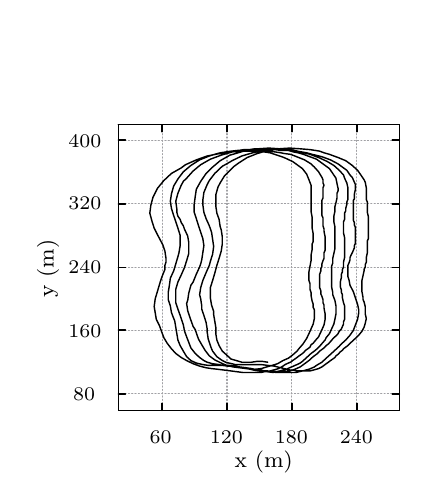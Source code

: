 
\definecolor{ca0a0a4}{RGB}{160,160,164}
\begin{tikzpicture}[baseline={(0,1)},y=0.80pt, x=0.80pt, yscale=-0.53, xscale=0.53, inner sep=0pt, outer sep=0pt]
\scriptsize
\begin{scope}[draw=black,line join=bevel,line cap=rect,even odd rule,line width=0.512pt]
  \begin{scope}[cm={{1.0,0.0,0.0,1.0,(0.0,0.0)}},draw=black,line join=bevel,line cap=rect,line width=0.512pt]
  \end{scope}
  \begin{scope}[cm={{1.006,0.0,0.0,1.006,(0.0,0.0)}},draw=black,line join=bevel,line cap=rect,line width=0.512pt]
  \end{scope}
  \begin{scope}[cm={{1.006,0.0,0.0,1.006,(0.0,0.0)}},draw=ca0a0a4,dash pattern=on 0.40pt off 0.80pt,line join=round,line cap=round,line width=0.400pt]
    \path[draw] (60.5,243.5) -- (298.5,243.5);
  \end{scope}
  \begin{scope}[cm={{1.006,0.0,0.0,1.006,(0.0,0.0)}},draw=black,line join=round,line cap=round,line width=0.512pt]
    \path[draw] (60.5,243.5) -- (66.5,243.5);
    \path[draw] (298.5,243.5) -- (292.5,243.5);
  \end{scope}
  \begin{scope}[cm={{1.006,0.0,0.0,1.006,(0.0,0.0)}},draw=black,line join=bevel,line cap=rect,line width=0.512pt]
  \end{scope}
  \begin{scope}[cm={{1.006,0.0,0.0,1.006,(30.188,251.059)}},draw=black,line join=bevel,line cap=rect,line width=0.512pt]
  \end{scope}
  \begin{scope}[cm={{1.006,0.0,0.0,1.006,(30.188,251.059)}},draw=black,line join=bevel,line cap=rect,line width=0.512pt]
  \end{scope}
  \begin{scope}[cm={{1.006,0.0,0.0,1.006,(30.188,251.059)}},draw=black,line join=bevel,line cap=rect,line width=0.512pt]
  \end{scope}
  \begin{scope}[cm={{1.006,0.0,0.0,1.006,(30.188,251.059)}},draw=black,line join=bevel,line cap=rect,line width=0.512pt]
  \end{scope}
  \begin{scope}[cm={{1.006,0.0,0.0,1.006,(30.188,251.059)}},draw=black,line join=bevel,line cap=rect,line width=0.512pt]
  \end{scope}
  \begin{scope}[cm={{1.006,0.0,0.0,1.006,(22.188,251.059)}},draw=black,line join=bevel,line cap=rect,line width=0.512pt]
    \path[fill=black] (0.0,0.0) node[above right] () {80};
  \end{scope} w
  \begin{scope}[cm={{1.006,0.0,0.0,1.006,(30.188,251.059)}},draw=black,line join=bevel,line cap=rect,line width=0.512pt]
  \end{scope}
  \begin{scope}[cm={{1.006,0.0,0.0,1.006,(0.0,0.0)}},draw=black,line join=bevel,line cap=rect,line width=0.512pt]
  \end{scope}
  \begin{scope}[cm={{1.006,0.0,0.0,1.006,(0.0,0.0)}},draw=ca0a0a4,dash pattern=on 0.40pt off 0.80pt,line join=round,line cap=round,line width=0.400pt]
    \path[draw] (60.5,189.5) -- (298.5,189.5);
  \end{scope}
  \begin{scope}[cm={{1.006,0.0,0.0,1.006,(0.0,0.0)}},draw=black,line join=round,line cap=round,line width=0.512pt]
    \path[draw] (60.5,189.5) -- (66.5,189.5);
    \path[draw] (298.5,189.5) -- (292.5,189.5);
  \end{scope}
  \begin{scope}[cm={{1.006,0.0,0.0,1.006,(0.0,0.0)}},draw=black,line join=bevel,line cap=rect,line width=0.512pt]
  \end{scope}
  \begin{scope}[cm={{1.006,0.0,0.0,1.006,(26.163,196.722)}},draw=black,line join=bevel,line cap=rect,line width=0.512pt]
  \end{scope}
  \begin{scope}[cm={{1.006,0.0,0.0,1.006,(26.163,196.722)}},draw=black,line join=bevel,line cap=rect,line width=0.512pt]
  \end{scope}
  \begin{scope}[cm={{1.006,0.0,0.0,1.006,(26.163,196.722)}},draw=black,line join=bevel,line cap=rect,line width=0.512pt]
  \end{scope}
  \begin{scope}[cm={{1.006,0.0,0.0,1.006,(26.163,196.722)}},draw=black,line join=bevel,line cap=rect,line width=0.512pt]
  \end{scope}
  \begin{scope}[cm={{1.006,0.0,0.0,1.006,(26.163,196.722)}},draw=black,line join=bevel,line cap=rect,line width=0.512pt]
  \end{scope}
  \begin{scope}[cm={{1.006,0.0,0.0,1.006,(18.163,196.722)}},draw=black,line join=bevel,line cap=rect,line width=0.512pt]
    \path[fill=black] (0.0,0.0) node[above right] () {160};
  \end{scope}
  \begin{scope}[cm={{1.006,0.0,0.0,1.006,(26.163,196.722)}},draw=black,line join=bevel,line cap=rect,line width=0.512pt]
  \end{scope}
  \begin{scope}[cm={{1.006,0.0,0.0,1.006,(0.0,0.0)}},draw=black,line join=bevel,line cap=rect,line width=0.512pt]
  \end{scope}
  \begin{scope}[cm={{1.006,0.0,0.0,1.006,(0.0,0.0)}},draw=ca0a0a4,dash pattern=on 0.40pt off 0.80pt,line join=round,line cap=round,line width=0.400pt]
    \path[draw] (60.5,136.5) -- (298.5,136.5);
  \end{scope}
  \begin{scope}[cm={{1.006,0.0,0.0,1.006,(0.0,0.0)}},draw=black,line join=round,line cap=round,line width=0.512pt]
    \path[draw] (60.5,136.5) -- (66.5,136.5);
    \path[draw] (298.5,136.5) -- (292.5,136.5);
  \end{scope}
  \begin{scope}[cm={{1.006,0.0,0.0,1.006,(0.0,0.0)}},draw=black,line join=bevel,line cap=rect,line width=0.512pt]
  \end{scope}
  \begin{scope}[cm={{1.006,0.0,0.0,1.006,(26.163,142.384)}},draw=black,line join=bevel,line cap=rect,line width=0.512pt]
  \end{scope}
  \begin{scope}[cm={{1.006,0.0,0.0,1.006,(26.163,142.384)}},draw=black,line join=bevel,line cap=rect,line width=0.512pt]
  \end{scope}
  \begin{scope}[cm={{1.006,0.0,0.0,1.006,(26.163,142.384)}},draw=black,line join=bevel,line cap=rect,line width=0.512pt]
  \end{scope}
  \begin{scope}[cm={{1.006,0.0,0.0,1.006,(26.163,142.384)}},draw=black,line join=bevel,line cap=rect,line width=0.512pt]
  \end{scope}
  \begin{scope}[cm={{1.006,0.0,0.0,1.006,(26.163,142.384)}},draw=black,line join=bevel,line cap=rect,line width=0.512pt]
  \end{scope}
  \begin{scope}[cm={{1.006,0.0,0.0,1.006,(18.163,142.384)}},draw=black,line join=bevel,line cap=rect,line width=0.512pt]
    \path[fill=black] (0.0,0.0) node[above right] () {240};
  \end{scope}
  \begin{scope}[cm={{1.006,0.0,0.0,1.006,(26.163,142.384)}},draw=black,line join=bevel,line cap=rect,line width=0.512pt]
  \end{scope}
  \begin{scope}[cm={{1.006,0.0,0.0,1.006,(0.0,0.0)}},draw=black,line join=bevel,line cap=rect,line width=0.512pt]
  \end{scope}
  \begin{scope}[cm={{1.006,0.0,0.0,1.006,(0.0,0.0)}},draw=ca0a0a4,dash pattern=on 0.40pt off 0.80pt,line join=round,line cap=round,line width=0.400pt]
    \path[draw] (60.5,82.5) -- (298.5,82.5);
  \end{scope}
  \begin{scope}[cm={{1.006,0.0,0.0,1.006,(0.0,0.0)}},draw=black,line join=round,line cap=round,line width=0.512pt]
    \path[draw] (60.5,82.5) -- (66.5,82.5);
    \path[draw] (298.5,82.5) -- (292.5,82.5);
  \end{scope}
  \begin{scope}[cm={{1.006,0.0,0.0,1.006,(0.0,0.0)}},draw=black,line join=bevel,line cap=rect,line width=0.512pt]
  \end{scope}
  \begin{scope}[cm={{1.006,0.0,0.0,1.006,(26.163,88.047)}},draw=black,line join=bevel,line cap=rect,line width=0.512pt]
  \end{scope}
  \begin{scope}[cm={{1.006,0.0,0.0,1.006,(26.163,88.047)}},draw=black,line join=bevel,line cap=rect,line width=0.512pt]
  \end{scope}
  \begin{scope}[cm={{1.006,0.0,0.0,1.006,(26.163,88.047)}},draw=black,line join=bevel,line cap=rect,line width=0.512pt]
  \end{scope}
  \begin{scope}[cm={{1.006,0.0,0.0,1.006,(26.163,88.047)}},draw=black,line join=bevel,line cap=rect,line width=0.512pt]
  \end{scope}
  \begin{scope}[cm={{1.006,0.0,0.0,1.006,(26.163,88.047)}},draw=black,line join=bevel,line cap=rect,line width=0.512pt]
  \end{scope}
  \begin{scope}[cm={{1.006,0.0,0.0,1.006,(18.163,88.047)}},draw=black,line join=bevel,line cap=rect,line width=0.512pt]
    \path[fill=black] (0.0,0.0) node[above right] () {320};
  \end{scope}
  \begin{scope}[cm={{1.006,0.0,0.0,1.006,(26.163,88.047)}},draw=black,line join=bevel,line cap=rect,line width=0.512pt]
  \end{scope}
  \begin{scope}[cm={{1.006,0.0,0.0,1.006,(0.0,0.0)}},draw=black,line join=bevel,line cap=rect,line width=0.512pt]
  \end{scope}
  \begin{scope}[cm={{1.006,0.0,0.0,1.006,(0.0,0.0)}},draw=ca0a0a4,dash pattern=on 0.40pt off 0.80pt,line join=round,line cap=round,line width=0.400pt]
    \path[draw] (60.5,28.5) -- (298.5,28.5);
  \end{scope}
  \begin{scope}[cm={{1.006,0.0,0.0,1.006,(0.0,0.0)}},draw=black,line join=round,line cap=round,line width=0.512pt]
    \path[draw] (60.5,28.5) -- (66.5,28.5);
    \path[draw] (298.5,28.5) -- (292.5,28.5);
  \end{scope}
  \begin{scope}[cm={{1.006,0.0,0.0,1.006,(0.0,0.0)}},draw=black,line join=bevel,line cap=rect,line width=0.512pt]
  \end{scope}
  \begin{scope}[cm={{1.006,0.0,0.0,1.006,(26.163,34.716)}},draw=black,line join=bevel,line cap=rect,line width=0.512pt]
  \end{scope}
  \begin{scope}[cm={{1.006,0.0,0.0,1.006,(26.163,34.716)}},draw=black,line join=bevel,line cap=rect,line width=0.512pt]
  \end{scope}
  \begin{scope}[cm={{1.006,0.0,0.0,1.006,(26.163,34.716)}},draw=black,line join=bevel,line cap=rect,line width=0.512pt]
  \end{scope}
  \begin{scope}[cm={{1.006,0.0,0.0,1.006,(26.163,34.716)}},draw=black,line join=bevel,line cap=rect,line width=0.512pt]
  \end{scope}
  \begin{scope}[cm={{1.006,0.0,0.0,1.006,(26.163,34.716)}},draw=black,line join=bevel,line cap=rect,line width=0.512pt]
  \end{scope}
  \begin{scope}[cm={{1.006,0.0,0.0,1.006,(18.163,34.716)}},draw=black,line join=bevel,line cap=rect,line width=0.512pt]
    \path[fill=black] (0.0,0.0) node[above right] () {400};
  \end{scope}
  \begin{scope}[cm={{1.006,0.0,0.0,1.006,(26.163,34.716)}},draw=black,line join=bevel,line cap=rect,line width=0.512pt]
  \end{scope}
  \begin{scope}[cm={{1.006,0.0,0.0,1.006,(0.0,0.0)}},draw=black,line join=bevel,line cap=rect,line width=0.512pt]
  \end{scope}
  \begin{scope}[cm={{1.006,0.0,0.0,1.006,(0.0,0.0)}},draw=ca0a0a4,dash pattern=on 0.40pt off 0.80pt,line join=round,line cap=round,line width=0.400pt]
    \path[draw] (97.5,257.5) -- (97.5,15.5);
  \end{scope}
  \begin{scope}[cm={{1.006,0.0,0.0,1.006,(0.0,0.0)}},draw=black,line join=round,line cap=round,line width=0.512pt]
    \path[draw] (97.5,257.5) -- (97.5,251.5);
    \path[draw] (97.5,15.5) -- (97.5,21.5);
  \end{scope}
  \begin{scope}[cm={{1.006,0.0,0.0,1.006,(0.0,0.0)}},draw=black,line join=bevel,line cap=rect,line width=0.512pt]
  \end{scope}
  \begin{scope}[cm={{1.006,0.0,0.0,1.006,(87.544,279.234)}},draw=black,line join=bevel,line cap=rect,line width=0.512pt]
  \end{scope}
  \begin{scope}[cm={{1.006,0.0,0.0,1.006,(87.544,279.234)}},draw=black,line join=bevel,line cap=rect,line width=0.512pt]
  \end{scope}
  \begin{scope}[cm={{1.006,0.0,0.0,1.006,(87.544,279.234)}},draw=black,line join=bevel,line cap=rect,line width=0.512pt]
  \end{scope}
  \begin{scope}[cm={{1.006,0.0,0.0,1.006,(87.544,279.234)}},draw=black,line join=bevel,line cap=rect,line width=0.512pt]
  \end{scope}
  \begin{scope}[cm={{1.006,0.0,0.0,1.006,(87.544,279.234)}},draw=black,line join=bevel,line cap=rect,line width=0.512pt]
  \end{scope}
  \begin{scope}[cm={{1.006,0.0,0.0,1.006,(87.544,287.234)}},draw=black,line join=bevel,line cap=rect,line width=0.512pt]
    \path[fill=black] (0.0,0.0) node[above right] () {60};
  \end{scope}
  \begin{scope}[cm={{1.006,0.0,0.0,1.006,(87.544,279.234)}},draw=black,line join=bevel,line cap=rect,line width=0.512pt]
  \end{scope}
  \begin{scope}[cm={{1.006,0.0,0.0,1.006,(0.0,0.0)}},draw=black,line join=bevel,line cap=rect,line width=0.512pt]
  \end{scope}
  \begin{scope}[cm={{1.006,0.0,0.0,1.006,(0.0,0.0)}},draw=ca0a0a4,dash pattern=on 0.40pt off 0.80pt,line join=round,line cap=round,line width=0.400pt]
    \path[draw] (152.5,257.5) -- (152.5,15.5);
  \end{scope}
  \begin{scope}[cm={{1.006,0.0,0.0,1.006,(0.0,0.0)}},draw=black,line join=round,line cap=round,line width=0.512pt]
    \path[draw] (152.5,257.5) -- (152.5,251.5);
    \path[draw] (152.5,15.5) -- (152.5,21.5);
  \end{scope}
  \begin{scope}[cm={{1.006,0.0,0.0,1.006,(0.0,0.0)}},draw=black,line join=bevel,line cap=rect,line width=0.512pt]
  \end{scope}
  \begin{scope}[cm={{1.006,0.0,0.0,1.006,(138.863,279.234)}},draw=black,line join=bevel,line cap=rect,line width=0.512pt]
  \end{scope}
  \begin{scope}[cm={{1.006,0.0,0.0,1.006,(138.863,279.234)}},draw=black,line join=bevel,line cap=rect,line width=0.512pt]
  \end{scope}
  \begin{scope}[cm={{1.006,0.0,0.0,1.006,(138.863,279.234)}},draw=black,line join=bevel,line cap=rect,line width=0.512pt]
  \end{scope}
  \begin{scope}[cm={{1.006,0.0,0.0,1.006,(138.863,279.234)}},draw=black,line join=bevel,line cap=rect,line width=0.512pt]
  \end{scope}
  \begin{scope}[cm={{1.006,0.0,0.0,1.006,(138.863,279.234)}},draw=black,line join=bevel,line cap=rect,line width=0.512pt]
  \end{scope}
  \begin{scope}[cm={{1.006,0.0,0.0,1.006,(138.863,287.234)}},draw=black,line join=bevel,line cap=rect,line width=0.512pt]
    \path[fill=black] (0.0,0.0) node[above right] () {120};
  \end{scope}
  \begin{scope}[cm={{1.006,0.0,0.0,1.006,(138.863,279.234)}},draw=black,line join=bevel,line cap=rect,line width=0.512pt]
  \end{scope}
  \begin{scope}[cm={{1.006,0.0,0.0,1.006,(0.0,0.0)}},draw=black,line join=bevel,line cap=rect,line width=0.512pt]
  \end{scope}
  \begin{scope}[cm={{1.006,0.0,0.0,1.006,(0.0,0.0)}},draw=ca0a0a4,dash pattern=on 0.40pt off 0.80pt,line join=round,line cap=round,line width=0.400pt]
    \path[draw] (207.5,257.5) -- (207.5,15.5);
  \end{scope}
  \begin{scope}[cm={{1.006,0.0,0.0,1.006,(0.0,0.0)}},draw=black,line join=round,line cap=round,line width=0.512pt]
    \path[draw] (207.5,257.5) -- (207.5,251.5);
    \path[draw] (207.5,15.5) -- (207.5,21.5);
  \end{scope}
  \begin{scope}[cm={{1.006,0.0,0.0,1.006,(0.0,0.0)}},draw=black,line join=bevel,line cap=rect,line width=0.512pt]
  \end{scope}
  \begin{scope}[cm={{1.006,0.0,0.0,1.006,(194.206,279.234)}},draw=black,line join=bevel,line cap=rect,line width=0.512pt]
  \end{scope}
  \begin{scope}[cm={{1.006,0.0,0.0,1.006,(194.206,279.234)}},draw=black,line join=bevel,line cap=rect,line width=0.512pt]
  \end{scope}
  \begin{scope}[cm={{1.006,0.0,0.0,1.006,(194.206,279.234)}},draw=black,line join=bevel,line cap=rect,line width=0.512pt]
  \end{scope}
  \begin{scope}[cm={{1.006,0.0,0.0,1.006,(194.206,279.234)}},draw=black,line join=bevel,line cap=rect,line width=0.512pt]
  \end{scope}
  \begin{scope}[cm={{1.006,0.0,0.0,1.006,(194.206,279.234)}},draw=black,line join=bevel,line cap=rect,line width=0.512pt]
  \end{scope}
  \begin{scope}[cm={{1.006,0.0,0.0,1.006,(194.206,287.234)}},draw=black,line join=bevel,line cap=rect,line width=0.512pt]
    \path[fill=black] (0.0,0.0) node[above right] () {180};
  \end{scope}
  \begin{scope}[cm={{1.006,0.0,0.0,1.006,(194.206,279.234)}},draw=black,line join=bevel,line cap=rect,line width=0.512pt]
  \end{scope}
  \begin{scope}[cm={{1.006,0.0,0.0,1.006,(0.0,0.0)}},draw=black,line join=bevel,line cap=rect,line width=0.512pt]
  \end{scope}
  \begin{scope}[cm={{1.006,0.0,0.0,1.006,(0.0,0.0)}},draw=ca0a0a4,dash pattern=on 0.40pt off 0.80pt,line join=round,line cap=round,line width=0.400pt]
    \path[draw] (262.5,257.5) -- (262.5,21.5) -- (262.5,21.5) --
      (262.5,15.5);
  \end{scope}
  \begin{scope}[cm={{1.006,0.0,0.0,1.006,(0.0,0.0)}},draw=black,line join=round,line cap=round,line width=0.512pt]
    \path[draw] (262.5,257.5) -- (262.5,251.5);
    \path[draw] (262.5,15.5) -- (262.5,21.5);
  \end{scope}
  \begin{scope}[cm={{1.006,0.0,0.0,1.006,(0.0,0.0)}},draw=black,line join=bevel,line cap=rect,line width=0.512pt]
  \end{scope}
  \begin{scope}[cm={{1.006,0.0,0.0,1.006,(249.55,279.234)}},draw=black,line join=bevel,line cap=rect,line width=0.512pt]
  \end{scope}
  \begin{scope}[cm={{1.006,0.0,0.0,1.006,(249.55,279.234)}},draw=black,line join=bevel,line cap=rect,line width=0.512pt]
  \end{scope}
  \begin{scope}[cm={{1.006,0.0,0.0,1.006,(249.55,279.234)}},draw=black,line join=bevel,line cap=rect,line width=0.512pt]
  \end{scope}
  \begin{scope}[cm={{1.006,0.0,0.0,1.006,(249.55,279.234)}},draw=black,line join=bevel,line cap=rect,line width=0.512pt]
  \end{scope}
  \begin{scope}[cm={{1.006,0.0,0.0,1.006,(249.55,279.234)}},draw=black,line join=bevel,line cap=rect,line width=0.512pt]
  \end{scope}
  \begin{scope}[cm={{1.006,0.0,0.0,1.006,(249.55,287.234)}},draw=black,line join=bevel,line cap=rect,line width=0.512pt]
    \path[fill=black] (0.0,0.0) node[above right] () {240};
  \end{scope}
  \begin{scope}[cm={{1.006,0.0,0.0,1.006,(249.55,279.234)}},draw=black,line join=bevel,line cap=rect,line width=0.512pt]
  \end{scope}
  \begin{scope}[cm={{1.006,0.0,0.0,1.006,(0.0,0.0)}},draw=black,line join=bevel,line cap=rect,line width=0.512pt]
  \end{scope}
  \begin{scope}[cm={{1.006,0.0,0.0,1.006,(0.0,0.0)}},draw=black,line join=round,line cap=round,line width=0.512pt]
    \path[draw] (60.5,15.5) -- (60.5,257.5) -- (298.5,257.5) --
      (298.5,15.5) -- (60.5,15.5);
  \end{scope}
  \begin{scope}[cm={{1.006,0.0,0.0,1.006,(0.0,0.0)}},draw=black,line join=bevel,line cap=rect,line width=0.512pt]
  \end{scope}
  \begin{scope}[cm={{0.0,-1.006,1.006,0.0,(16.603,163.013)}},draw=black,line join=bevel,line cap=rect,line width=0.512pt]
  \end{scope}
  \begin{scope}[cm={{0.0,-1.006,1.006,0.0,(16.603,163.013)}},draw=black,line join=bevel,line cap=rect,line width=0.512pt]
  \end{scope}
  \begin{scope}[cm={{0.0,-1.006,1.006,0.0,(16.603,163.013)}},draw=black,line join=bevel,line cap=rect,line width=0.512pt]
  \end{scope}
  \begin{scope}[cm={{0.0,-1.006,1.006,0.0,(16.603,163.013)}},draw=black,line join=bevel,line cap=rect,line width=0.512pt]
  \end{scope}
  \begin{scope}[cm={{0.0,-1.006,1.006,0.0,(16.603,163.013)}},draw=black,line join=bevel,line cap=rect,line width=0.512pt]
  \end{scope}
  \begin{scope}[cm={{0.0,-1.006,1.006,0.0,(-8.603,163.013)}},draw=black,line join=bevel,line cap=rect,line width=0.512pt]
    \path[fill=black] (0.0,0.0) node[above right] () {\rotatebox{90}{\footnotesize y (m)}};
  \end{scope}
  \begin{scope}[cm={{0.0,-1.006,1.006,0.0,(16.603,163.013)}},draw=black,line join=bevel,line cap=rect,line width=0.512pt]
  \end{scope}
  \begin{scope}[cm={{1.006,0.0,0.0,1.006,(143.894,317.472)}},draw=black,line join=bevel,line cap=rect,line width=0.512pt]
  \end{scope}
  \begin{scope}[cm={{1.006,0.0,0.0,1.006,(143.894,317.472)}},draw=black,line join=bevel,line cap=rect,line width=0.512pt]
  \end{scope}
  \begin{scope}[cm={{1.006,0.0,0.0,1.006,(143.894,317.472)}},draw=black,line join=bevel,line cap=rect,line width=0.512pt]
  \end{scope}
  \begin{scope}[cm={{1.006,0.0,0.0,1.006,(143.894,317.472)}},draw=black,line join=bevel,line cap=rect,line width=0.512pt]
  \end{scope}
  \begin{scope}[cm={{1.006,0.0,0.0,1.006,(143.894,317.472)}},draw=black,line join=bevel,line cap=rect,line width=0.512pt]
  \end{scope}
  \begin{scope}[cm={{1.006,0.0,0.0,1.006,(159.894,312.472)}},draw=black,line join=bevel,line cap=rect,line width=0.512pt]
    \path[fill=black] (0.0,0.0) node[above right] () {\footnotesize x (m)};
  \end{scope}
  \begin{scope}[cm={{1.006,0.0,0.0,1.006,(143.894,317.472)}},draw=black,line join=bevel,line cap=rect,line width=0.512pt]
  \end{scope}
  \begin{scope}[cm={{1.006,0.0,0.0,1.006,(0.0,0.0)}},draw=black,line join=bevel,line cap=rect,line width=0.512pt]
  \end{scope}
  \begin{scope}[cm={{1.006,0.0,0.0,1.006,(0.0,0.0)}},draw=black,line join=bevel,line cap=rect,line width=0.512pt]
  \end{scope}
  \begin{scope}[cm={{1.006,0.0,0.0,1.006,(0.0,0.0)}},draw=black,line join=bevel,line cap=rect,line width=0.512pt]
  \end{scope}
  \begin{scope}[cm={{1.006,0.0,0.0,1.006,(0.0,0.0)}},draw=black,line join=round,line cap=round,line width=0.512pt]
    \path[draw] (176.0,222.7) -- (176.0,222.7) -- (176.0,222.7) --
      (181.5,222.1) -- (181.5,222.1) -- (181.5,222.1) --
      (186.1,220.7) -- (186.1,220.7) -- (190.7,219.4) --
      (190.7,219.4) -- (195.3,218.0) -- (195.3,218.0) --
      (195.3,218.0) -- (199.9,215.3) -- (199.9,215.3) --
      (204.5,213.3) -- (204.5,213.3) -- (204.5,213.3) --
      (208.1,210.6) -- (208.1,210.6) -- (208.1,210.6) --
      (211.8,207.3) -- (211.8,207.3) -- (214.5,203.9) --
      (216.4,201.9) -- (216.4,201.9) -- (217.3,200.6) --
      (217.3,200.6) -- (220.0,196.5) -- (220.0,196.5) --
      (221.9,192.5) -- (221.9,192.5) -- (222.8,190.5) --
      (222.8,190.5) -- (224.6,186.4) -- (224.6,186.4) --
      (225.5,184.4) -- (225.5,184.4) -- (226.5,179.7) --
      (226.5,177.0) -- (226.5,175.0) -- (226.5,175.0) --
      (226.5,172.3) -- (225.5,170.3) -- (225.5,167.6) --
      (224.6,164.9) -- (224.6,164.9) -- (224.6,164.9) --
      (223.7,160.2) -- (223.7,157.6) -- (222.8,154.9) --
      (222.8,154.9) -- (222.8,152.2) -- (222.8,150.2) --
      (221.9,147.5) -- (221.9,147.5) -- (221.9,147.5) --
      (221.9,142.1) -- (221.9,140.1) -- (221.9,140.1) --
      (221.9,140.1) -- (222.8,135.4) -- (222.8,135.4) --
      (223.7,130.7) -- (223.7,130.7) -- (223.7,126.0) --
      (223.7,126.0) -- (223.7,126.0) -- (224.6,121.3) --
      (224.6,119.3) -- (224.6,116.6) -- (224.6,116.6) --
      (225.5,114.5) -- (225.5,112.5) -- (225.5,112.5) --
      (225.5,107.8) -- (225.5,107.8) -- (225.5,107.8) --
      (224.6,103.1) -- (224.6,103.1) -- (224.6,98.4) --
      (224.6,98.4) -- (224.6,96.4) -- (224.6,93.7) --
      (224.6,93.7) -- (223.7,89.0) -- (223.7,89.0) --
      (223.7,89.0) -- (223.7,85.0) -- (223.7,85.0) --
      (223.7,80.3) -- (223.7,80.3) -- (223.7,80.3) --
      (223.7,76.2) -- (223.7,76.2) -- (223.7,71.5) --
      (223.7,71.5) -- (223.7,69.5) -- (223.7,66.8) --
      (223.7,66.8) -- (221.9,62.1) -- (221.9,62.1) --
      (221.9,62.1) -- (220.0,57.4) -- (220.0,57.4) --
      (216.4,52.7) -- (216.4,52.7) -- (216.4,52.7) --
      (210.9,48.7) -- (208.1,46.7) -- (208.1,46.7) --
      (200.8,43.3) -- (200.8,43.3) -- (197.1,42.0) --
      (197.1,42.0) -- (188.9,39.3) -- (188.9,39.3) --
      (188.9,39.3) -- (179.7,37.9) -- (175.1,37.9) --
      (175.1,37.9) -- (175.1,37.9) -- (165.0,37.9) --
      (165.0,37.9) -- (155.9,38.6) -- (155.9,38.6) --
      (155.9,38.6) -- (145.8,40.0) -- (145.8,40.0) --
      (135.7,42.0) -- (135.7,42.0) -- (135.7,42.0) --
      (126.5,45.3) -- (126.5,45.3) -- (117.3,49.4) --
      (117.3,49.4) -- (113.7,52.1) -- (113.7,52.1) --
      (105.4,56.8) -- (105.4,56.8) -- (99.0,62.8) --
      (99.0,62.8) -- (99.0,62.8) -- (93.5,69.5) --
      (93.5,69.5) -- (93.5,69.5) -- (89.8,76.9) --
      (89.8,76.9) -- (88.0,83.6) -- (88.0,83.6) --
      (87.1,90.4) -- (87.1,90.4) -- (87.1,90.4) --
      (88.9,97.1) -- (88.9,97.1) -- (88.9,97.1) --
      (90.8,103.1) -- (90.8,103.1) -- (93.5,108.5) --
      (95.3,111.9) -- (95.3,111.9) -- (95.3,111.9) --
      (98.1,117.2) -- (98.1,117.2) -- (99.9,122.6) --
      (99.9,122.6) -- (99.9,122.6) -- (100.8,128.7) --
      (100.8,132.0) -- (99.9,134.7) -- (99.9,134.7) --
      (99.9,138.1) -- (99.9,138.1) -- (97.2,144.8) --
      (96.3,147.5) -- (95.3,150.8) -- (95.3,150.8) --
      (95.3,150.8) -- (93.5,156.9) -- (93.5,156.9) --
      (91.7,162.9) -- (91.7,162.9) -- (91.7,162.9) --
      (90.8,169.6) -- (90.8,169.6) -- (91.7,175.0) --
      (91.7,175.0) -- (91.7,175.0) -- (92.6,180.4) --
      (92.6,180.4) -- (95.3,185.8) -- (95.3,185.8) --
      (95.3,185.8) -- (97.2,191.1) -- (97.2,191.1) --
      (99.0,195.9) -- (99.0,195.9) -- (99.0,195.9) --
      (101.8,200.6) -- (101.8,200.6) -- (105.4,205.3) --
      (105.4,205.3) -- (105.4,205.3) -- (109.1,209.3) --
      (109.1,209.3) -- (113.7,212.7) -- (113.7,212.7) --
      (113.7,212.7) -- (118.3,215.3) -- (118.3,215.3) --
      (123.8,218.0) -- (123.8,218.0) -- (123.8,218.0) --
      (129.3,220.0) -- (129.3,220.0) -- (129.3,220.0) --
      (134.8,221.4) -- (134.8,221.4) -- (139.4,222.1) --
      (139.4,222.1) -- (144.9,222.7) -- (144.9,222.7) --
      (144.9,222.7) -- (150.4,223.4) -- (150.4,223.4) --
      (155.9,224.1) -- (155.9,224.1) -- (155.9,224.1) --
      (160.4,224.7) -- (160.4,224.7) -- (160.4,224.7) --
      (165.9,225.4) -- (165.9,225.4) -- (171.4,225.4) --
      (171.4,225.4) -- (176.0,225.4) -- (176.0,225.4) --
      (178.8,225.4) -- (181.5,225.4) -- (184.3,224.7) --
      (186.1,224.7) -- (186.1,224.7) -- (188.9,224.1) --
      (191.6,223.4) -- (191.6,223.4) -- (196.2,222.1) --
      (196.2,222.1) -- (196.2,222.1) -- (199.9,220.0) --
      (201.7,218.7) -- (204.5,217.4) -- (204.5,217.4) --
      (206.3,216.7) -- (208.1,215.3) -- (210.0,214.0) --
      (211.8,212.7) -- (211.8,212.7) -- (213.6,211.3) --
      (215.5,210.0) -- (217.3,208.6) -- (219.1,206.6) --
      (219.1,206.6) -- (221.0,205.3) -- (222.8,203.9) --
      (223.7,201.9) -- (225.5,200.6) -- (225.5,200.6) --
      (225.5,200.6) -- (228.3,197.2) -- (230.1,195.2) --
      (231.0,193.2) -- (231.0,193.2) -- (232.0,191.1) --
      (232.9,189.1) -- (233.8,187.1) -- (233.8,187.1) --
      (234.7,185.1) -- (234.7,185.1) -- (235.6,180.4) --
      (235.6,180.4) -- (235.6,175.7) -- (235.6,175.7) --
      (235.6,175.7) -- (234.7,171.0) -- (234.7,168.3) --
      (233.8,166.3) -- (233.8,166.3) -- (233.8,163.6) --
      (232.9,160.9) -- (232.0,158.9) -- (232.0,156.2) --
      (232.0,156.2) -- (231.0,153.5) -- (231.0,151.5) --
      (231.0,148.8) -- (231.0,146.8) -- (231.0,146.8) --
      (231.0,146.8) -- (231.0,142.1) -- (232.0,139.4) --
      (232.0,137.4) -- (232.0,137.4) -- (232.9,135.4) --
      (232.9,133.4) -- (233.8,130.7) -- (233.8,130.7) --
      (234.7,128.7) -- (234.7,128.7) -- (234.7,124.0) --
      (235.6,121.9) -- (235.6,119.9) -- (235.6,119.9) --
      (235.6,117.2) -- (235.6,115.2) -- (235.6,112.5) --
      (235.6,110.5) -- (235.6,110.5) -- (235.6,110.5) --
      (234.7,105.8) -- (234.7,103.8) -- (233.8,101.1) --
      (233.8,101.1) -- (233.8,99.1) -- (233.8,97.1) --
      (233.8,94.4) -- (232.9,92.4) -- (232.9,92.4) --
      (232.9,90.4) -- (232.9,90.4) -- (232.9,85.7) --
      (232.9,85.7) -- (232.9,85.7) -- (232.9,81.6) --
      (232.9,79.6) -- (233.8,77.6) -- (233.8,75.6) --
      (233.8,75.6) -- (233.8,72.9) -- (233.8,70.9) --
      (233.8,68.9) -- (234.7,66.8) -- (234.7,66.8) --
      (233.8,64.8) -- (233.8,62.1) -- (232.9,60.1) --
      (232.9,60.1) -- (232.9,60.1) -- (230.1,55.4) --
      (230.1,55.4) -- (226.5,51.4) -- (223.7,48.7) --
      (223.7,48.7) -- (223.7,48.7) -- (218.2,45.3) --
      (218.2,45.3) -- (218.2,45.3) -- (210.0,42.0) --
      (206.3,40.6) -- (201.7,40.0) -- (198.0,39.3) --
      (193.5,38.6) -- (193.5,38.6) -- (188.9,37.9) --
      (184.3,37.3) -- (179.7,37.3) -- (179.7,37.3) --
      (179.7,37.3) -- (170.5,37.3) -- (165.9,37.3) --
      (161.4,37.3) -- (155.9,37.9) -- (155.9,37.9) --
      (155.9,37.9) -- (146.7,39.3) -- (142.1,40.6) --
      (142.1,40.6) -- (137.5,42.0) -- (137.5,42.0) --
      (129.3,45.3) -- (129.3,45.3) -- (129.3,45.3) --
      (121.9,50.0) -- (121.9,50.0) -- (115.5,55.4) --
      (115.5,55.4) -- (115.5,55.4) -- (110.9,61.5) --
      (110.9,61.5) -- (107.3,67.5) -- (107.3,67.5) --
      (107.3,67.5) -- (105.4,74.2) -- (105.4,74.2) --
      (104.5,80.3) -- (104.5,80.3) -- (105.4,86.3) --
      (105.4,86.3) -- (105.4,86.3) -- (107.3,92.4) --
      (107.3,92.4) -- (107.3,92.4) -- (109.1,97.7) --
      (109.1,97.7) -- (110.9,103.1) -- (110.9,103.1) --
      (112.8,109.2) -- (112.8,109.2) -- (112.8,109.2) --
      (112.8,115.2) -- (112.8,117.9) -- (112.8,117.9) --
      (112.8,117.9) -- (111.8,124.0) -- (110.9,127.3) --
      (110.9,127.3) -- (110.9,127.3) -- (109.1,133.4) --
      (109.1,133.4) -- (107.3,139.4) -- (107.3,139.4) --
      (104.5,145.5) -- (104.5,145.5) -- (104.5,145.5) --
      (103.6,152.2) -- (103.6,152.2) -- (103.6,152.2) --
      (102.7,157.6) -- (102.7,157.6) -- (102.7,163.6) --
      (102.7,163.6) -- (102.7,163.6) -- (104.5,169.0) --
      (104.5,169.0) -- (105.4,174.4) -- (106.3,177.0) --
      (106.3,177.0) -- (106.3,177.0) -- (108.2,181.7) --
      (108.2,181.7) -- (109.1,187.1) -- (109.1,187.1) --
      (109.1,187.1) -- (110.0,192.5) -- (110.0,192.5) --
      (110.9,197.9) -- (110.9,197.9) -- (110.9,197.9) --
      (112.8,202.6) -- (112.8,202.6) -- (115.5,207.3) --
      (115.5,207.3) -- (115.5,207.3) -- (118.3,212.0) --
      (118.3,212.0) -- (121.9,215.3) -- (121.9,215.3) --
      (121.9,215.3) -- (126.5,217.4) -- (126.5,217.4) --
      (132.0,218.7) -- (132.0,218.7) -- (132.0,218.7) --
      (136.6,219.4) -- (136.6,219.4) -- (141.2,219.4) --
      (141.2,219.4) -- (141.2,219.4) -- (146.7,219.4) --
      (146.7,219.4) -- (151.3,219.4) -- (154.0,219.4) --
      (154.0,219.4) -- (154.0,219.4) -- (159.5,220.0) --
      (159.5,220.0) -- (159.5,220.0) -- (164.1,221.4) --
      (164.1,221.4) -- (169.6,222.1) -- (172.4,222.7) --
      (172.4,222.7) -- (175.1,223.4) -- (175.1,223.4) --
      (180.6,224.1) -- (180.6,224.1) -- (186.1,224.7) --
      (186.1,224.7) -- (186.1,224.7) -- (191.6,225.4) --
      (191.6,225.4) -- (197.1,224.1) -- (197.1,224.1) --
      (197.1,224.1) -- (202.6,222.7) -- (202.6,222.7) --
      (207.2,220.7) -- (207.2,220.7) -- (207.2,220.7) --
      (211.8,218.7) -- (214.5,217.4) -- (214.5,217.4) --
      (216.4,216.0) -- (216.4,216.0) -- (220.0,212.7) --
      (220.0,212.7) -- (223.7,209.3) -- (223.7,209.3) --
      (223.7,209.3) -- (227.4,206.6) -- (227.4,206.6) --
      (227.4,206.6) -- (231.0,203.2) -- (231.0,203.2) --
      (233.8,199.9) -- (235.6,197.9) -- (235.6,197.9) --
      (236.5,195.9) -- (236.5,195.9) -- (239.3,192.5) --
      (239.3,192.5) -- (241.1,188.5) -- (241.1,188.5) --
      (241.1,188.5) -- (243.0,184.4) -- (243.0,184.4) --
      (243.9,180.4) -- (243.9,180.4) -- (243.9,180.4) --
      (244.8,175.7) -- (244.8,175.7) -- (244.8,171.0) --
      (244.8,171.0) -- (244.8,169.0) -- (244.8,169.0) --
      (243.9,164.3) -- (243.9,164.3) -- (243.9,164.3) --
      (242.1,159.6) -- (242.1,157.6) -- (242.1,157.6) --
      (241.1,152.8) -- (241.1,152.8) -- (241.1,152.8) --
      (241.1,148.1) -- (241.1,148.1) -- (241.1,148.1) --
      (241.1,143.4) -- (241.1,143.4) -- (241.1,139.4) --
      (241.1,139.4) -- (241.1,135.4) -- (241.1,135.4) --
      (242.1,132.7) -- (242.1,132.7) -- (242.1,128.7) --
      (242.1,128.7) -- (242.1,128.7) -- (243.0,124.6) --
      (243.0,124.6) -- (243.9,120.6) -- (243.9,120.6) --
      (243.9,120.6) -- (243.9,115.9) -- (243.9,115.9) --
      (243.9,111.9) -- (243.9,111.9) -- (243.9,109.8) --
      (243.9,109.8) -- (243.9,105.8) -- (243.9,103.8) --
      (243.9,103.8) -- (243.9,101.8) -- (243.9,101.8) --
      (243.0,97.7) -- (243.0,97.7) -- (243.0,97.7) --
      (243.0,93.0) -- (243.0,93.0) -- (243.9,89.0) --
      (243.9,89.0) -- (243.9,89.0) -- (243.9,85.0) --
      (243.9,85.0) -- (244.8,81.6) -- (244.8,81.6) --
      (245.7,77.6) -- (245.7,77.6) -- (245.7,77.6) --
      (245.7,73.6) -- (246.6,71.5) -- (246.6,69.5) --
      (246.6,69.5) -- (246.6,69.5) -- (245.7,65.5) --
      (245.7,65.5) -- (244.8,60.8) -- (244.8,60.8) --
      (244.8,60.8) -- (242.1,56.8) -- (242.1,56.8) --
      (239.3,52.7) -- (239.3,52.7) -- (239.3,52.7) --
      (233.8,48.7) -- (233.8,48.7) -- (233.8,48.7) --
      (228.3,44.7) -- (228.3,44.7) -- (221.0,42.0) --
      (217.3,40.6) -- (212.7,39.3) -- (212.7,39.3) --
      (209.0,38.6) -- (204.5,37.3) -- (204.5,37.3) --
      (195.3,36.6) -- (195.3,36.6) -- (195.3,36.6) --
      (186.1,35.9) -- (180.6,35.9) -- (176.0,35.9) --
      (176.0,35.9) -- (171.4,36.6) -- (166.9,36.6) --
      (162.3,37.3) -- (162.3,37.3) -- (156.8,38.6) --
      (156.8,38.6) -- (147.6,41.3) -- (147.6,41.3) --
      (138.4,44.7) -- (138.4,44.7) -- (138.4,44.7) --
      (130.2,49.4) -- (130.2,49.4) -- (130.2,49.4) --
      (123.8,54.7) -- (123.8,54.7) -- (118.3,60.8) --
      (115.5,63.5) -- (113.7,66.8) -- (113.7,66.8) --
      (113.7,66.8) -- (110.9,73.6) -- (110.9,73.6) --
      (109.1,80.3) -- (109.1,80.3) -- (109.1,80.3) --
      (110.0,87.0) -- (110.0,89.7) -- (110.9,93.0) --
      (110.9,93.0) -- (112.8,95.7) -- (113.7,98.4) --
      (115.5,101.1) -- (115.5,101.1) -- (116.4,103.8) --
      (116.4,103.8) -- (119.2,109.8) -- (119.2,109.8) --
      (120.1,115.2) -- (120.1,115.2) -- (120.1,118.6) --
      (120.1,118.6) -- (120.1,124.6) -- (120.1,124.6) --
      (120.1,124.6) -- (118.3,130.7) -- (118.3,130.7) --
      (116.4,136.7) -- (116.4,136.7) -- (116.4,136.7) --
      (113.7,142.8) -- (113.7,142.8) -- (110.9,148.8) --
      (110.9,148.8) -- (110.9,148.8) -- (109.1,154.9) --
      (109.1,154.9) -- (109.1,160.9) -- (109.1,160.9) --
      (109.1,160.9) -- (109.1,166.3) -- (109.1,166.3) --
      (110.9,171.7) -- (110.9,171.7) -- (110.9,171.7) --
      (112.8,177.0) -- (113.7,179.7) -- (113.7,179.7) --
      (115.5,185.1) -- (115.5,185.1) -- (115.5,185.1) --
      (116.4,189.8) -- (117.3,192.5) -- (117.3,192.5) --
      (118.3,195.2) -- (118.3,195.2) -- (120.1,199.9) --
      (120.1,199.9) -- (120.1,199.9) -- (121.9,204.6) --
      (121.9,204.6) -- (125.6,209.3) -- (125.6,209.3) --
      (129.3,212.7) -- (129.3,212.7) -- (129.3,212.7) --
      (132.9,215.3) -- (135.7,216.7) -- (135.7,216.7) --
      (135.7,216.7) -- (140.3,218.0) -- (140.3,218.0) --
      (145.8,218.7) -- (148.5,219.4) -- (148.5,219.4) --
      (148.5,219.4) -- (153.1,220.0) -- (153.1,220.0) --
      (157.7,220.0) -- (157.7,220.0) -- (157.7,220.0) --
      (163.2,220.7) -- (163.2,220.7) -- (168.7,221.4) --
      (168.7,221.4) -- (168.7,221.4) -- (173.3,222.1) --
      (176.0,222.7) -- (176.0,222.7) -- (176.0,222.7) --
      (181.5,223.4) -- (184.3,224.1) -- (187.0,224.1) --
      (187.0,224.1) -- (187.0,224.1) -- (191.6,224.7) --
      (194.4,224.7) -- (197.1,224.7) -- (197.1,224.7) --
      (199.9,224.7) -- (199.9,224.7) -- (205.4,224.1) --
      (205.4,224.1) -- (210.0,222.7) -- (210.0,222.7) --
      (210.0,222.7) -- (214.5,220.7) -- (214.5,220.7) --
      (214.5,220.7) -- (218.2,218.0) -- (218.2,218.0) --
      (221.9,215.3) -- (221.9,215.3) -- (225.5,212.0) --
      (225.5,212.0) -- (225.5,212.0) -- (229.2,209.3) --
      (231.0,207.3) -- (232.9,205.9) -- (232.9,205.9) --
      (234.7,204.6) -- (236.5,202.6) -- (238.4,201.2) --
      (240.2,199.2) -- (240.2,199.2) -- (240.2,199.2) --
      (243.0,195.9) -- (244.8,194.5) -- (246.6,192.5) --
      (246.6,192.5) -- (247.6,190.5) -- (249.4,188.5) --
      (250.3,186.4) -- (250.3,186.4) -- (251.2,184.4) --
      (251.2,182.4) -- (252.1,180.4) -- (252.1,177.7) --
      (252.1,175.7) -- (252.1,175.7) -- (252.1,173.7) --
      (252.1,171.0) -- (252.1,169.0) -- (252.1,169.0) --
      (251.2,166.3) -- (251.2,166.3) -- (250.3,162.3) --
      (250.3,159.6) -- (249.4,157.6) -- (249.4,157.6) --
      (249.4,155.5) -- (248.5,152.8) -- (248.5,150.8) --
      (248.5,148.8) -- (248.5,148.8) -- (248.5,148.8) --
      (249.4,144.8) -- (249.4,142.1) -- (250.3,140.1) --
      (250.3,140.1) -- (250.3,138.1) -- (251.2,136.0) --
      (251.2,134.0) -- (251.2,132.0) -- (251.2,132.0) --
      (251.2,132.0) -- (252.1,128.0) -- (252.1,126.0) --
      (252.1,124.0) -- (252.1,124.0) -- (252.1,121.3) --
      (252.1,119.3) -- (252.1,119.3) -- (252.1,119.3) --
      (252.1,115.2) -- (252.1,115.2) -- (252.1,111.2) --
      (252.1,111.2) -- (251.2,107.2) -- (251.2,107.2) --
      (251.2,105.1) -- (251.2,105.1) -- (251.2,101.8) --
      (251.2,101.8) -- (251.2,101.8) -- (251.2,97.7) --
      (252.1,95.7) -- (252.1,95.7) -- (252.1,92.4) --
      (252.1,92.4) -- (252.1,90.4) -- (253.1,88.3) --
      (253.1,86.3) -- (253.1,86.3) -- (253.1,86.3) --
      (254.0,83.0) -- (254.0,81.0) -- (254.9,78.9) --
      (254.9,76.9) -- (254.9,76.9) -- (254.9,74.9) --
      (254.9,72.9) -- (254.9,70.9) -- (254.9,70.9) --
      (254.9,68.9) -- (254.9,68.9) -- (254.0,64.8) --
      (254.0,64.8) -- (254.0,64.8) -- (252.1,60.8) --
      (251.2,58.1) -- (251.2,58.1) -- (247.6,54.1) --
      (247.6,54.1) -- (247.6,54.1) -- (243.0,50.0) --
      (243.0,50.0) -- (237.5,46.7) -- (237.5,46.7) --
      (237.5,46.7) -- (230.1,43.3) -- (230.1,43.3) --
      (222.8,40.6) -- (222.8,40.6) -- (222.8,40.6) --
      (215.5,38.6) -- (215.5,38.6) -- (206.3,36.6) --
      (206.3,36.6) -- (206.3,36.6) -- (197.1,35.9) --
      (197.1,35.9) -- (188.0,35.3) -- (188.0,35.3) --
      (188.0,35.3) -- (178.8,35.9) -- (178.8,35.9) --
      (168.7,37.3) -- (168.7,37.3) -- (168.7,37.3) --
      (159.5,40.0) -- (154.9,41.3) -- (154.9,41.3) --
      (154.9,41.3) -- (146.7,46.0) -- (146.7,46.0) --
      (140.3,51.4) -- (140.3,51.4) -- (140.3,51.4) --
      (134.8,56.8) -- (134.8,56.8) -- (130.2,63.5) --
      (130.2,63.5) -- (130.2,63.5) -- (126.5,70.2) --
      (126.5,70.2) -- (125.6,76.2) -- (125.6,76.2) --
      (125.6,76.2) -- (124.7,83.0) -- (124.7,83.0) --
      (124.7,89.7) -- (124.7,89.7) -- (124.7,89.7) --
      (126.5,95.1) -- (126.5,95.1) -- (128.4,101.1) --
      (129.3,103.8) -- (129.3,103.8) -- (129.3,103.8) --
      (131.1,109.2) -- (132.0,111.9) -- (132.0,111.9) --
      (132.0,111.9) -- (132.9,117.9) -- (132.9,117.9) --
      (132.0,124.0) -- (132.0,124.0) -- (131.1,130.0) --
      (131.1,130.0) -- (130.2,133.4) -- (129.3,136.0) --
      (129.3,136.0) -- (129.3,136.0) -- (126.5,142.1) --
      (126.5,142.1) -- (123.8,148.8) -- (121.9,151.5) --
      (121.9,151.5) -- (121.9,151.5) -- (120.1,158.2) --
      (120.1,158.2) -- (119.2,164.3) -- (119.2,164.3) --
      (118.3,167.0) -- (118.3,167.0) -- (119.2,173.0) --
      (119.2,173.0) -- (121.0,178.4) -- (121.0,178.4) --
      (121.9,181.1) -- (121.9,181.1) -- (123.8,186.4) --
      (125.6,189.1) -- (125.6,189.1) -- (125.6,189.1) --
      (127.4,194.5) -- (128.4,197.2) -- (128.4,197.2) --
      (128.4,197.2) -- (131.1,201.9) -- (131.1,201.9) --
      (133.9,206.6) -- (133.9,206.6) -- (133.9,206.6) --
      (137.5,211.3) -- (137.5,211.3) -- (142.1,214.7) --
      (142.1,214.7) -- (142.1,214.7) -- (147.6,217.4) --
      (147.6,217.4) -- (152.2,219.4) -- (152.2,219.4) --
      (152.2,219.4) -- (157.7,220.7) -- (157.7,220.7) --
      (163.2,221.4) -- (163.2,221.4) -- (163.2,221.4) --
      (168.7,222.1) -- (168.7,222.1) -- (173.3,222.7) --
      (173.3,222.7) -- (173.3,222.7) -- (178.8,223.4) --
      (178.8,223.4) -- (184.3,224.1) -- (184.3,224.1) --
      (184.3,224.1) -- (189.8,224.7) -- (189.8,224.7) --
      (194.4,225.4) -- (194.4,225.4) -- (194.4,225.4) --
      (199.9,225.4) -- (199.9,225.4) -- (205.4,225.4) --
      (205.4,225.4) -- (205.4,225.4) -- (210.9,225.4) --
      (210.9,225.4) -- (216.4,224.1) -- (216.4,224.1) --
      (216.4,224.1) -- (221.9,222.7) -- (221.9,222.7) --
      (226.5,220.7) -- (228.3,219.4) -- (228.3,219.4) --
      (228.3,219.4) -- (232.9,216.7) -- (232.9,216.7) --
      (232.9,216.7) -- (236.5,213.3) -- (236.5,213.3) --
      (240.2,210.0) -- (240.2,210.0) -- (243.9,206.6) --
      (243.9,206.6) -- (243.9,206.6) -- (247.6,203.2) --
      (249.4,201.2) -- (249.4,201.2) -- (249.4,201.2) --
      (253.1,197.9) -- (253.1,197.9) -- (256.7,193.8) --
      (256.7,193.8) -- (256.7,193.8) -- (259.5,189.8) --
      (259.5,189.8) -- (261.3,185.1) -- (261.3,185.1) --
      (261.3,185.1) -- (263.1,180.4) -- (263.1,180.4) --
      (264.1,175.0) -- (264.1,172.3) -- (264.1,172.3) --
      (264.1,172.3) -- (263.1,167.6) -- (263.1,167.6) --
      (261.3,162.3) -- (261.3,162.3) -- (261.3,162.3) --
      (259.5,156.9) -- (259.5,156.9) -- (256.7,151.5) --
      (256.7,151.5) -- (256.7,151.5) -- (255.8,146.8) --
      (254.9,144.1) -- (254.9,142.1) -- (254.9,142.1) --
      (254.9,142.1) -- (254.9,136.7) -- (254.9,134.7) --
      (255.8,132.7) -- (255.8,132.7) -- (256.7,130.0) --
      (256.7,128.0) -- (257.6,126.0) -- (258.6,124.0) --
      (258.6,124.0) -- (258.6,124.0) -- (260.4,119.9) --
      (260.4,117.9) -- (260.4,117.9) -- (261.3,115.9) --
      (261.3,113.2) -- (261.3,111.2) -- (261.3,109.2) --
      (261.3,109.2) -- (261.3,107.2) -- (261.3,107.2) --
      (261.3,102.5) -- (260.4,100.4) -- (260.4,98.4) --
      (260.4,98.4) -- (259.5,96.4) -- (259.5,93.7) --
      (259.5,91.7) -- (259.5,89.7) -- (259.5,89.7) --
      (259.5,89.7) -- (259.5,85.7) -- (259.5,83.6) --
      (259.5,83.6) -- (259.5,83.6) -- (259.5,79.6) --
      (260.4,78.3) -- (260.4,76.2) -- (260.4,76.2) --
      (260.4,74.2) -- (260.4,74.2) -- (261.3,70.2) --
      (261.3,70.2) -- (261.3,66.2) -- (261.3,66.2) --
      (260.4,64.2) -- (259.5,62.1) -- (258.6,60.1) --
      (256.7,58.1) -- (256.7,58.1) -- (256.7,58.1) --
      (254.0,54.1) -- (251.2,52.1) -- (251.2,52.1) --
      (251.2,52.1) -- (246.6,48.7) -- (246.6,48.7) --
      (240.2,45.3) -- (240.2,45.3) -- (240.2,45.3) --
      (232.9,42.6) -- (232.9,42.6) -- (224.6,40.6) --
      (220.0,39.3) -- (220.0,39.3) -- (220.0,39.3) --
      (211.8,37.9) -- (207.2,37.3) -- (202.6,37.3) --
      (202.6,37.3) -- (198.0,37.3) -- (193.5,36.6) --
      (193.5,36.6) -- (193.5,36.6) -- (183.4,37.3) --
      (183.4,37.3) -- (174.2,39.3) -- (174.2,39.3) --
      (165.0,42.0) -- (165.0,42.0) -- (165.0,42.0) --
      (156.8,46.0) -- (152.2,48.7) -- (148.5,50.7) --
      (148.5,50.7) -- (148.5,50.7) -- (142.1,56.8) --
      (142.1,56.8) -- (137.5,62.8) -- (137.5,62.8) --
      (135.7,66.2) -- (135.7,66.2) -- (132.9,72.9) --
      (132.9,72.9) -- (132.9,72.9) -- (132.0,79.6) --
      (132.0,83.0) -- (132.0,83.0) -- (132.0,83.0) --
      (132.9,89.7) -- (132.9,89.7) -- (134.8,95.1) --
      (134.8,95.1) -- (137.5,101.1) -- (137.5,101.1) --
      (137.5,101.1) -- (139.4,106.5) -- (139.4,106.5) --
      (139.4,106.5) -- (140.3,112.5) -- (140.3,112.5) --
      (141.2,118.6) -- (141.2,118.6) -- (140.3,125.3) --
      (140.3,125.3) -- (139.4,128.0) -- (138.4,131.3) --
      (137.5,134.7) -- (137.5,134.7) -- (137.5,134.7) --
      (134.8,140.8) -- (134.8,140.8) -- (132.0,147.5) --
      (132.0,147.5) -- (132.0,147.5) -- (130.2,153.5) --
      (130.2,153.5) -- (129.3,159.6) -- (130.2,162.9) --
      (130.2,162.9) -- (130.2,162.9) -- (131.1,169.0) --
      (131.1,171.7) -- (131.1,171.7) -- (131.1,171.7) --
      (132.9,177.0) -- (132.9,177.0) -- (134.8,183.1) --
      (134.8,183.1) -- (134.8,183.1) -- (135.7,188.5) --
      (135.7,191.1) -- (135.7,191.1) -- (136.6,197.2) --
      (136.6,197.2) -- (137.5,199.9) -- (138.4,202.6) --
      (139.4,205.3) -- (139.4,205.3) -- (140.3,207.3) --
      (140.3,207.3) -- (143.9,212.0) -- (143.9,212.0) --
      (148.5,215.3) -- (148.5,215.3) -- (151.3,216.7) --
      (154.0,217.4) -- (156.8,218.0) -- (159.5,218.7) --
      (159.5,218.7) -- (159.5,218.7) -- (165.0,218.7) --
      (167.8,218.7) -- (167.8,218.7) -- (167.8,218.7) --
      (173.3,218.7) -- (173.3,218.7) -- (178.8,218.7) --
      (178.8,218.7) -- (181.5,218.7) -- (181.5,218.7) --
      (187.0,219.4) -- (187.0,219.4) -- (192.5,220.0) --
      (192.5,220.0) -- (195.3,220.7) -- (195.3,220.7) --
      (200.8,222.1) -- (203.5,222.7) -- (203.5,222.7) --
      (206.3,223.4) -- (209.0,223.4) -- (211.8,224.1) --
      (211.8,224.1) -- (211.8,224.1) -- (217.3,224.1) --
      (220.0,224.1) -- (222.8,224.1) -- (222.8,224.1) --
      (225.5,223.4) -- (225.5,223.4) -- (230.1,222.1) --
      (232.9,220.7) -- (232.9,220.7) -- (232.9,220.7) --
      (236.5,218.0) -- (238.4,216.7) -- (240.2,215.3) --
      (242.1,214.0) -- (242.1,214.0) -- (243.9,212.7) --
      (244.8,211.3) -- (246.6,210.0) -- (248.5,207.9) --
      (248.5,207.9) -- (250.3,206.6) -- (251.2,205.3) --
      (251.2,205.3) -- (251.2,205.3) -- (254.9,202.6) --
      (254.9,202.6) -- (257.6,199.9) -- (257.6,199.9) --
      (261.3,196.5) -- (261.3,196.5) -- (261.3,196.5) --
      (264.1,193.8) -- (264.1,193.8) -- (266.8,190.5) --
      (266.8,190.5) -- (266.8,190.5) -- (268.6,187.1) --
      (268.6,187.1) -- (269.6,183.8) -- (269.6,183.8) --
      (269.6,183.8) -- (270.5,179.7) -- (270.5,179.7) --
      (270.5,179.7) -- (269.6,175.7) -- (269.6,175.7) --
      (269.6,171.7) -- (269.6,169.6) -- (269.6,169.6) --
      (269.6,169.6) -- (268.6,165.6) -- (267.7,163.6) --
      (267.7,161.6) -- (267.7,161.6) -- (267.7,161.6) --
      (266.8,156.9) -- (266.8,156.9) -- (266.8,152.8) --
      (266.8,152.8) -- (266.8,151.5) -- (266.8,151.5) --
      (266.8,147.5) -- (266.8,147.5) -- (266.8,147.5) --
      (267.7,143.4) -- (267.7,143.4) -- (268.6,139.4) --
      (268.6,138.1) -- (269.6,136.0) -- (269.6,136.0) --
      (269.6,134.0) -- (270.5,132.0) -- (270.5,130.0) --
      (270.5,128.0) -- (270.5,128.0) -- (270.5,128.0) --
      (271.4,124.0) -- (271.4,121.9) -- (271.4,119.9) --
      (271.4,119.9) -- (271.4,117.9) -- (271.4,115.9) --
      (271.4,113.9) -- (272.3,111.9) -- (272.3,111.9) --
      (272.3,111.9) -- (272.3,107.2) -- (272.3,105.1) --
      (272.3,103.1) -- (272.3,103.1) -- (272.3,100.4) --
      (272.3,100.4) -- (272.3,96.4) -- (272.3,93.7) --
      (272.3,93.7) -- (272.3,93.7) -- (271.4,89.7) --
      (271.4,87.7) -- (271.4,85.0) -- (271.4,85.0) --
      (271.4,83.0) -- (271.4,81.0) -- (270.5,78.9) --
      (270.5,78.9) -- (270.5,78.9) -- (270.5,74.9) --
      (270.5,72.9) -- (270.5,70.9) -- (270.5,68.9) --
      (270.5,68.9) -- (270.5,68.9) -- (269.6,64.2) --
      (268.6,62.1) -- (268.6,62.1) -- (268.6,62.1) --
      (265.9,58.1) -- (265.9,58.1) -- (263.1,54.1) --
      (263.1,54.1) -- (263.1,54.1) -- (258.6,50.0) --
      (258.6,50.0) -- (253.1,46.0) -- (253.1,46.0) --
      (253.1,46.0) -- (246.6,43.3) -- (243.0,42.0) --
      (239.3,40.6) -- (234.7,39.3) -- (234.7,39.3) --
      (231.0,37.9) -- (227.4,37.3) -- (222.8,36.6) --
      (222.8,36.6) -- (222.8,36.6) -- (214.5,35.9) --
      (214.5,35.9) -- (205.4,35.3) -- (205.4,35.3) --
      (205.4,35.3) -- (196.2,35.9) -- (196.2,35.9) --
      (187.0,37.3) -- (187.0,37.3) -- (187.0,37.3) --
      (177.9,40.0) -- (177.9,40.0) -- (169.6,43.3) --
      (169.6,43.3) -- (169.6,43.3) -- (162.3,48.0) --
      (158.6,50.7) -- (155.9,53.4) -- (155.9,53.4) --
      (155.9,53.4) -- (150.4,58.8) -- (150.4,58.8) --
      (146.7,64.8) -- (144.9,68.2) -- (144.9,68.2) --
      (144.9,68.2) -- (143.0,74.9) -- (143.0,74.9) --
      (143.0,74.9) -- (143.0,81.0) -- (143.0,84.3) --
      (143.0,84.3) -- (143.9,90.4) -- (143.9,90.4) --
      (143.9,90.4) -- (145.8,95.7) -- (145.8,95.7) --
      (146.7,101.8) -- (147.6,104.5) -- (147.6,104.5) --
      (147.6,104.5) -- (148.5,110.5) -- (148.5,113.2) --
      (148.5,113.2) -- (148.5,116.6) -- (148.5,116.6) --
      (147.6,122.6) -- (147.6,122.6) -- (147.6,122.6) --
      (145.8,128.7) -- (145.8,128.7) -- (143.9,134.7) --
      (143.9,134.7) -- (143.9,134.7) -- (142.1,141.4) --
      (142.1,141.4) -- (140.3,147.5) -- (140.3,147.5) --
      (138.4,153.5) -- (138.4,153.5) -- (138.4,153.5) --
      (138.4,159.6) -- (138.4,162.3) -- (138.4,162.3) --
      (138.4,162.3) -- (139.4,168.3) -- (139.4,168.3) --
      (141.2,173.7) -- (141.2,176.4) -- (141.2,176.4) --
      (141.2,176.4) -- (142.1,181.7) -- (142.1,181.7) --
      (143.0,187.1) -- (143.0,187.1) -- (143.0,187.1) --
      (143.0,192.5) -- (143.0,192.5) -- (143.0,192.5) --
      (143.9,197.9) -- (143.9,197.9) -- (145.8,202.6) --
      (145.8,202.6) -- (145.8,202.6) -- (148.5,207.3) --
      (148.5,207.3) -- (152.2,210.6) -- (152.2,210.6) --
      (155.9,214.0) -- (155.9,214.0) -- (155.9,214.0) --
      (160.4,215.3) -- (160.4,215.3) -- (165.0,216.7) --
      (165.0,216.7) -- (165.0,216.7) -- (169.6,216.7) --
      (169.6,216.7) -- (173.3,216.7) -- (173.3,216.7) --
      (173.3,216.7) -- (177.9,216.0) -- (180.6,216.0) --
      (182.5,216.0) -- (182.5,216.0) -- (182.5,216.0) --
      (187.0,216.7);
  \end{scope}
  \begin{scope}[cm={{1.006,0.0,0.0,1.006,(0.0,0.0)}},draw=black,line join=bevel,line cap=rect,line width=0.512pt]
  \end{scope}
  \begin{scope}[cm={{1.006,0.0,0.0,1.006,(0.0,0.0)}},draw=black,line join=bevel,line cap=rect,line width=0.512pt]
  \end{scope}
  \begin{scope}[cm={{1.006,0.0,0.0,1.006,(0.0,0.0)}},draw=black,line join=round,line cap=round,line width=0.512pt]
    \path[draw] (60.5,15.5) -- (60.5,257.5) -- (298.5,257.5) --
      (298.5,15.5) -- (60.5,15.5);
  \end{scope}
  \begin{scope}[cm={{1.006,0.0,0.0,1.006,(0.0,0.0)}},draw=black,line join=bevel,line cap=rect,line width=0.512pt]
  \end{scope}
  \begin{scope}[cm={{1.0,0.0,0.0,1.0,(0.0,0.0)}},draw=black,line join=bevel,line cap=rect,line width=0.512pt]
  \end{scope}
\end{scope}
\end{tikzpicture}


